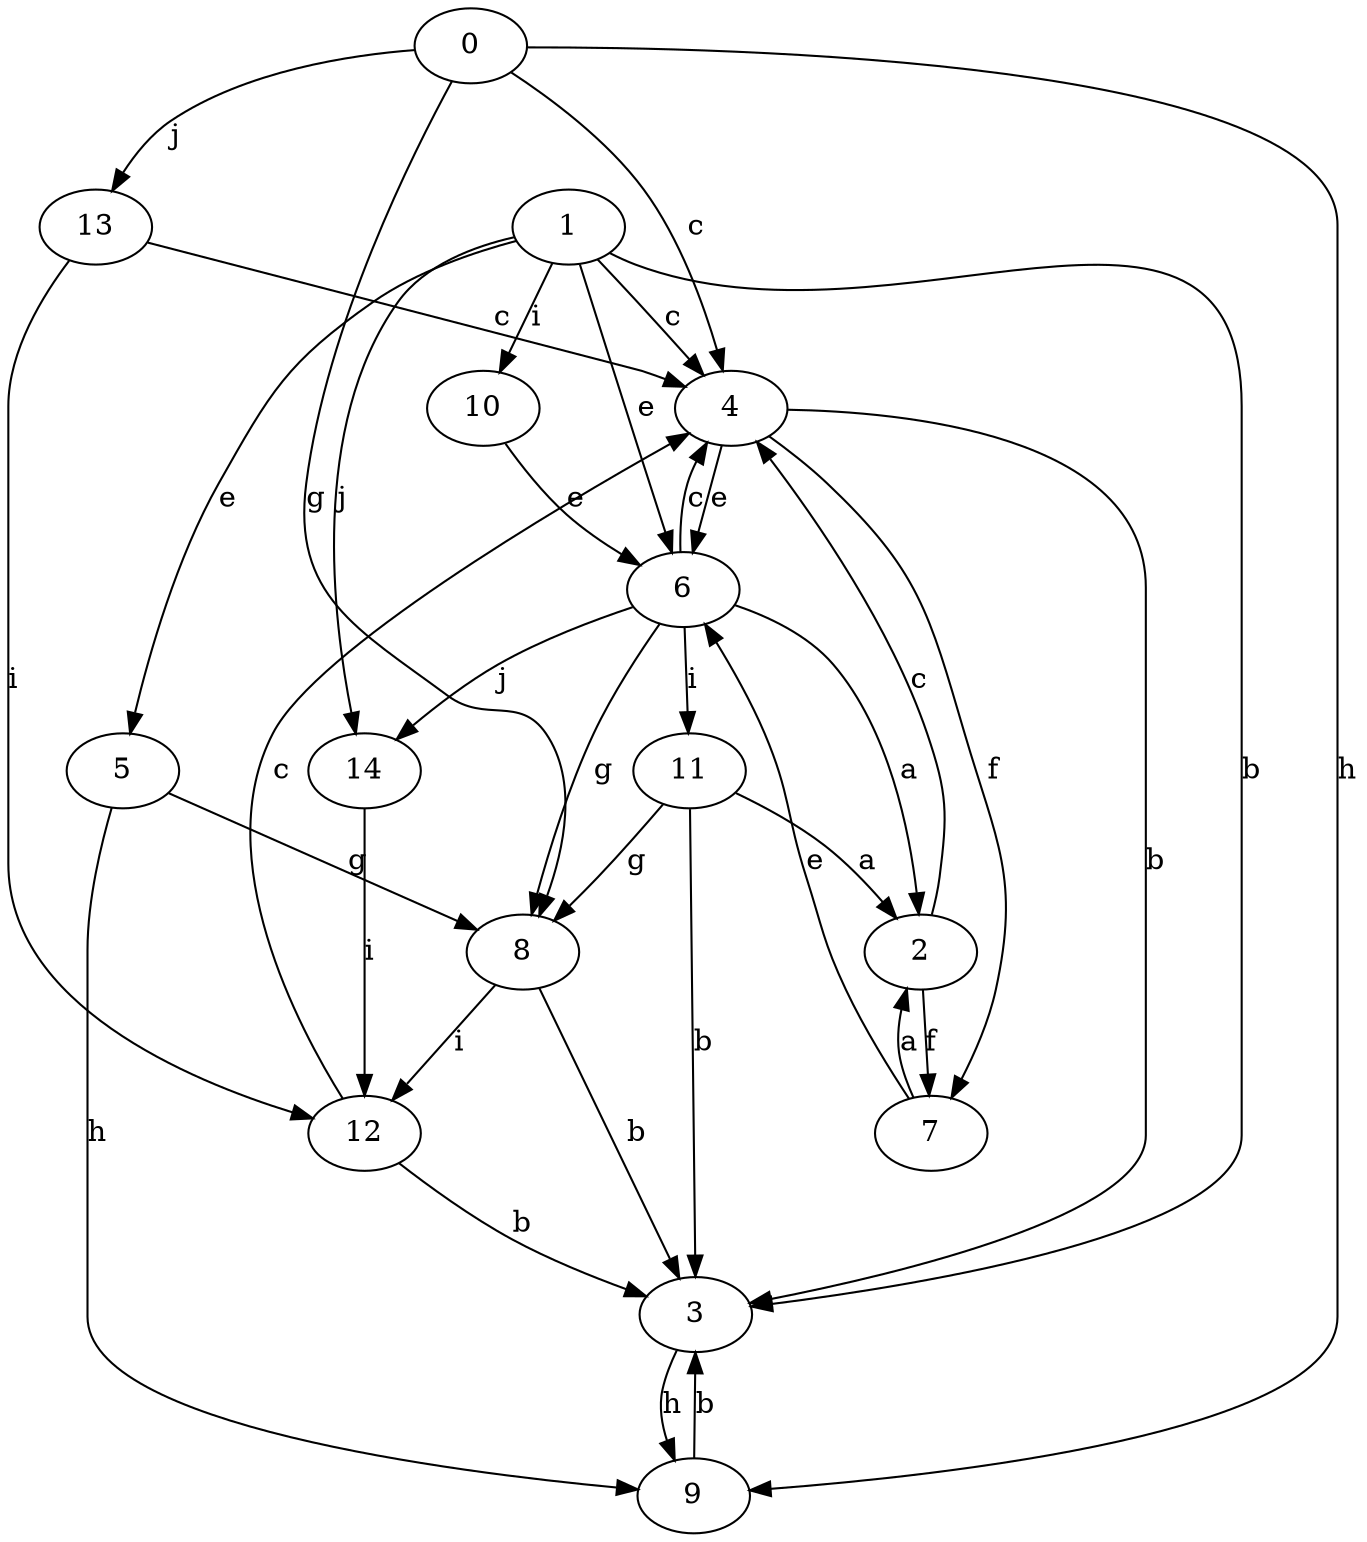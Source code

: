 strict digraph  {
1;
2;
3;
4;
5;
0;
6;
7;
8;
9;
10;
11;
12;
13;
14;
1 -> 3  [label=b];
1 -> 4  [label=c];
1 -> 5  [label=e];
1 -> 6  [label=e];
1 -> 10  [label=i];
1 -> 14  [label=j];
2 -> 4  [label=c];
2 -> 7  [label=f];
3 -> 9  [label=h];
4 -> 3  [label=b];
4 -> 6  [label=e];
4 -> 7  [label=f];
5 -> 8  [label=g];
5 -> 9  [label=h];
0 -> 4  [label=c];
0 -> 8  [label=g];
0 -> 9  [label=h];
0 -> 13  [label=j];
6 -> 2  [label=a];
6 -> 4  [label=c];
6 -> 8  [label=g];
6 -> 11  [label=i];
6 -> 14  [label=j];
7 -> 2  [label=a];
7 -> 6  [label=e];
8 -> 3  [label=b];
8 -> 12  [label=i];
9 -> 3  [label=b];
10 -> 6  [label=e];
11 -> 2  [label=a];
11 -> 3  [label=b];
11 -> 8  [label=g];
12 -> 3  [label=b];
12 -> 4  [label=c];
13 -> 4  [label=c];
13 -> 12  [label=i];
14 -> 12  [label=i];
}
